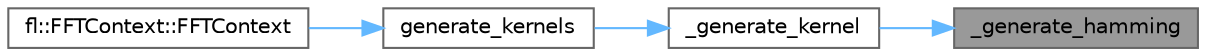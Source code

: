 digraph "_generate_hamming"
{
 // INTERACTIVE_SVG=YES
 // LATEX_PDF_SIZE
  bgcolor="transparent";
  edge [fontname=Helvetica,fontsize=10,labelfontname=Helvetica,labelfontsize=10];
  node [fontname=Helvetica,fontsize=10,shape=box,height=0.2,width=0.4];
  rankdir="RL";
  Node1 [id="Node000001",label="_generate_hamming",height=0.2,width=0.4,color="gray40", fillcolor="grey60", style="filled", fontcolor="black",tooltip=" "];
  Node1 -> Node2 [id="edge1_Node000001_Node000002",dir="back",color="steelblue1",style="solid",tooltip=" "];
  Node2 [id="Node000002",label="_generate_kernel",height=0.2,width=0.4,color="grey40", fillcolor="white", style="filled",URL="$d9/dc9/cq__kernel_8c_a5291611cb8c33ea3d0eb81b52ba9ca43.html#a5291611cb8c33ea3d0eb81b52ba9ca43",tooltip=" "];
  Node2 -> Node3 [id="edge2_Node000002_Node000003",dir="back",color="steelblue1",style="solid",tooltip=" "];
  Node3 [id="Node000003",label="generate_kernels",height=0.2,width=0.4,color="grey40", fillcolor="white", style="filled",URL="$d9/dc9/cq__kernel_8c_acb0a4650f9bfc767b5dbd46003ff1703.html#acb0a4650f9bfc767b5dbd46003ff1703",tooltip=" "];
  Node3 -> Node4 [id="edge3_Node000003_Node000004",dir="back",color="steelblue1",style="solid",tooltip=" "];
  Node4 [id="Node000004",label="fl::FFTContext::FFTContext",height=0.2,width=0.4,color="grey40", fillcolor="white", style="filled",URL="$da/dbc/classfl_1_1_f_f_t_context_a2571049cc9da31f3d144280339976928.html#a2571049cc9da31f3d144280339976928",tooltip=" "];
}
